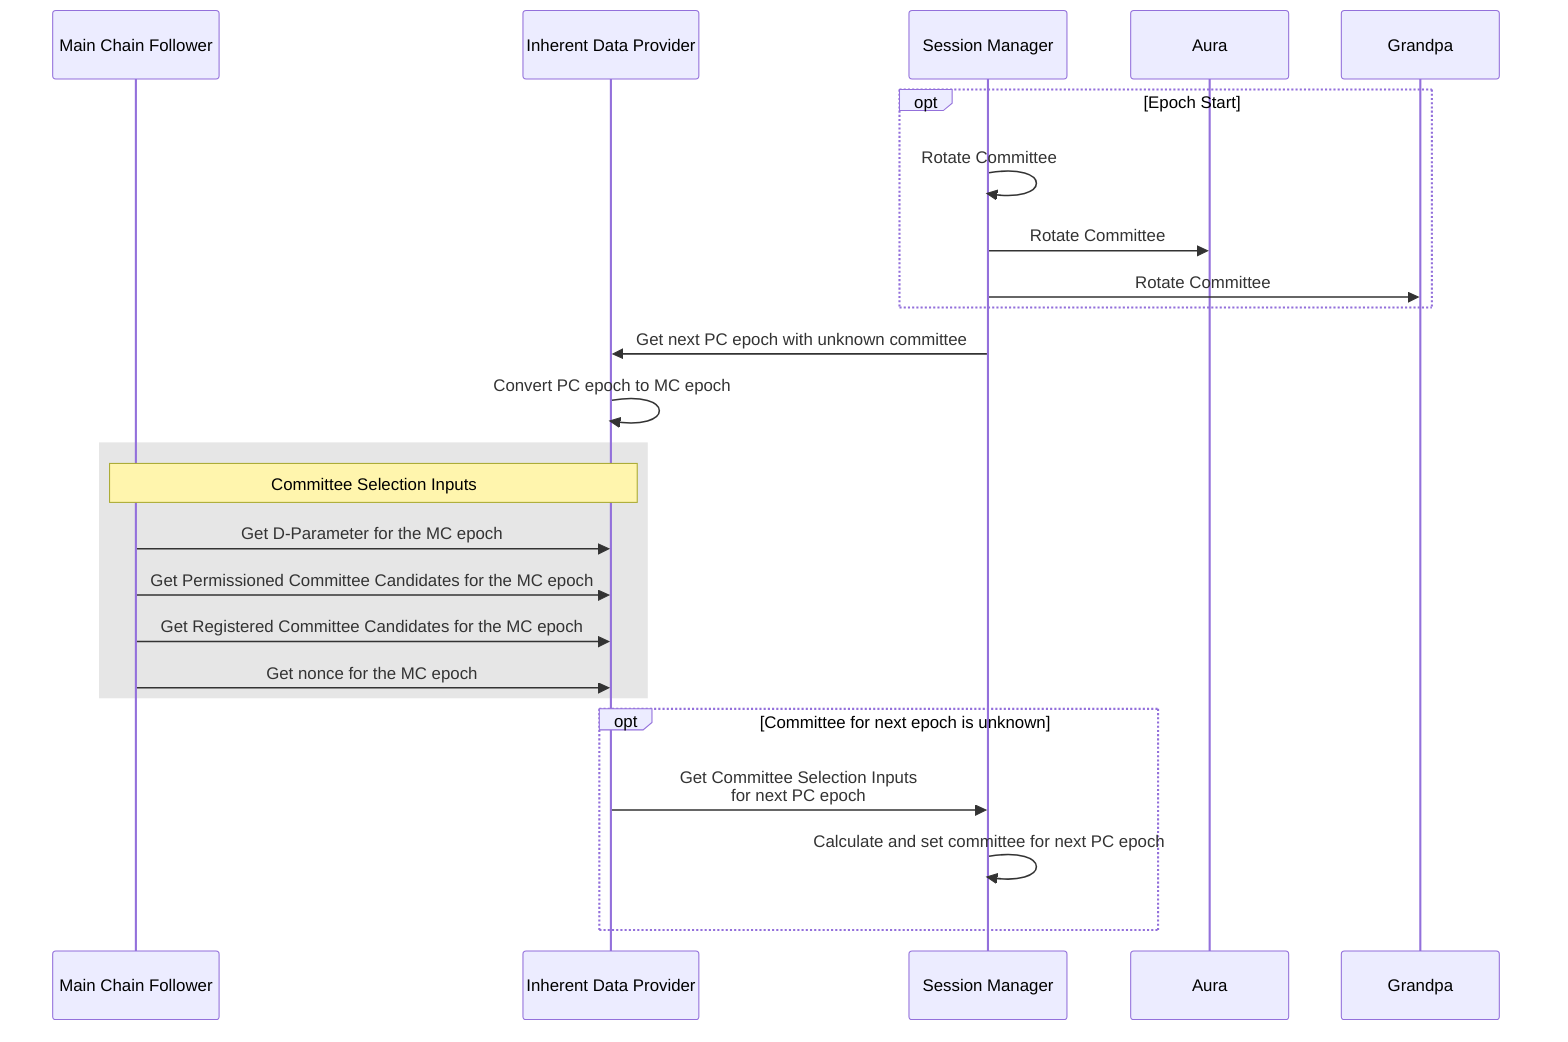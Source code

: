 sequenceDiagram
    participant Follower as Main Chain Follower
    participant Inherent as Inherent Data Provider
    participant Session as Session Manager
    participant Aura as Aura
    participant Grandpa as Grandpa

    opt Epoch Start
        Session->>Session: Rotate Committee
        Session->>Aura: Rotate Committee
        Session->>Grandpa: Rotate Committee
    end
    Session->>Inherent: Get next PC epoch with unknown committee
    Inherent->>Inherent: Convert PC epoch to MC epoch

    rect rgb(230,230,230)
        Note over Follower,Inherent: Committee Selection Inputs
        Follower->>Inherent: Get D-Parameter for the MC epoch
        Follower->>Inherent: Get Permissioned Committee Candidates for the MC epoch
        Follower->>Inherent: Get Registered Committee Candidates for the MC epoch
        Follower->>Inherent: Get nonce for the MC epoch
    end

    opt Committee for next epoch is unknown
        Inherent->>Session: Get Committee Selection Inputs<br>for next PC epoch
        Session->>Session: Calculate and set committee for next PC epoch
    end